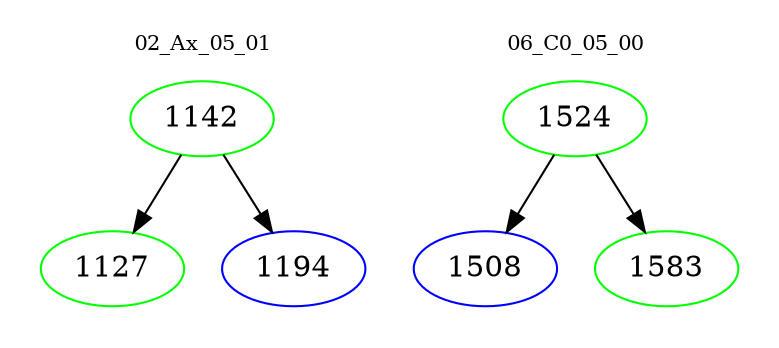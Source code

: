 digraph{
subgraph cluster_0 {
color = white
label = "02_Ax_05_01";
fontsize=10;
T0_1142 [label="1142", color="green"]
T0_1142 -> T0_1127 [color="black"]
T0_1127 [label="1127", color="green"]
T0_1142 -> T0_1194 [color="black"]
T0_1194 [label="1194", color="blue"]
}
subgraph cluster_1 {
color = white
label = "06_C0_05_00";
fontsize=10;
T1_1524 [label="1524", color="green"]
T1_1524 -> T1_1508 [color="black"]
T1_1508 [label="1508", color="blue"]
T1_1524 -> T1_1583 [color="black"]
T1_1583 [label="1583", color="green"]
}
}
